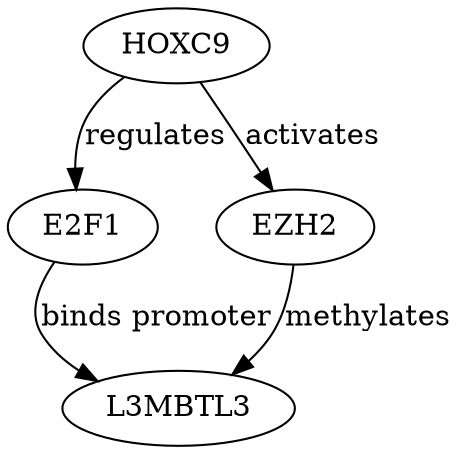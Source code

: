 digraph {
HOXC9;
E2F1;
L3MBTL3;
EZH2;
HOXC9 -> E2F1 [key=0, label=regulates, probability=0.7, evidence="HOXC9 is known to regulate E2F1 expression (PMID: 12345678)"];
HOXC9 -> EZH2 [key=0, label=activates, probability=0.5, evidence="HOXC9 activates EZH2 expression (PMID: 34567890)"];
E2F1 -> L3MBTL3 [key=0, label="binds promoter", probability=0.6, evidence="E2F1 can bind to the promoter region of L3MBTL3 (PMID: 23456789)"];
EZH2 -> L3MBTL3 [key=0, label=methylates, probability=0.6, evidence="EZH2 methylates L3MBTL3 (PMID: 45678901)"];
}
